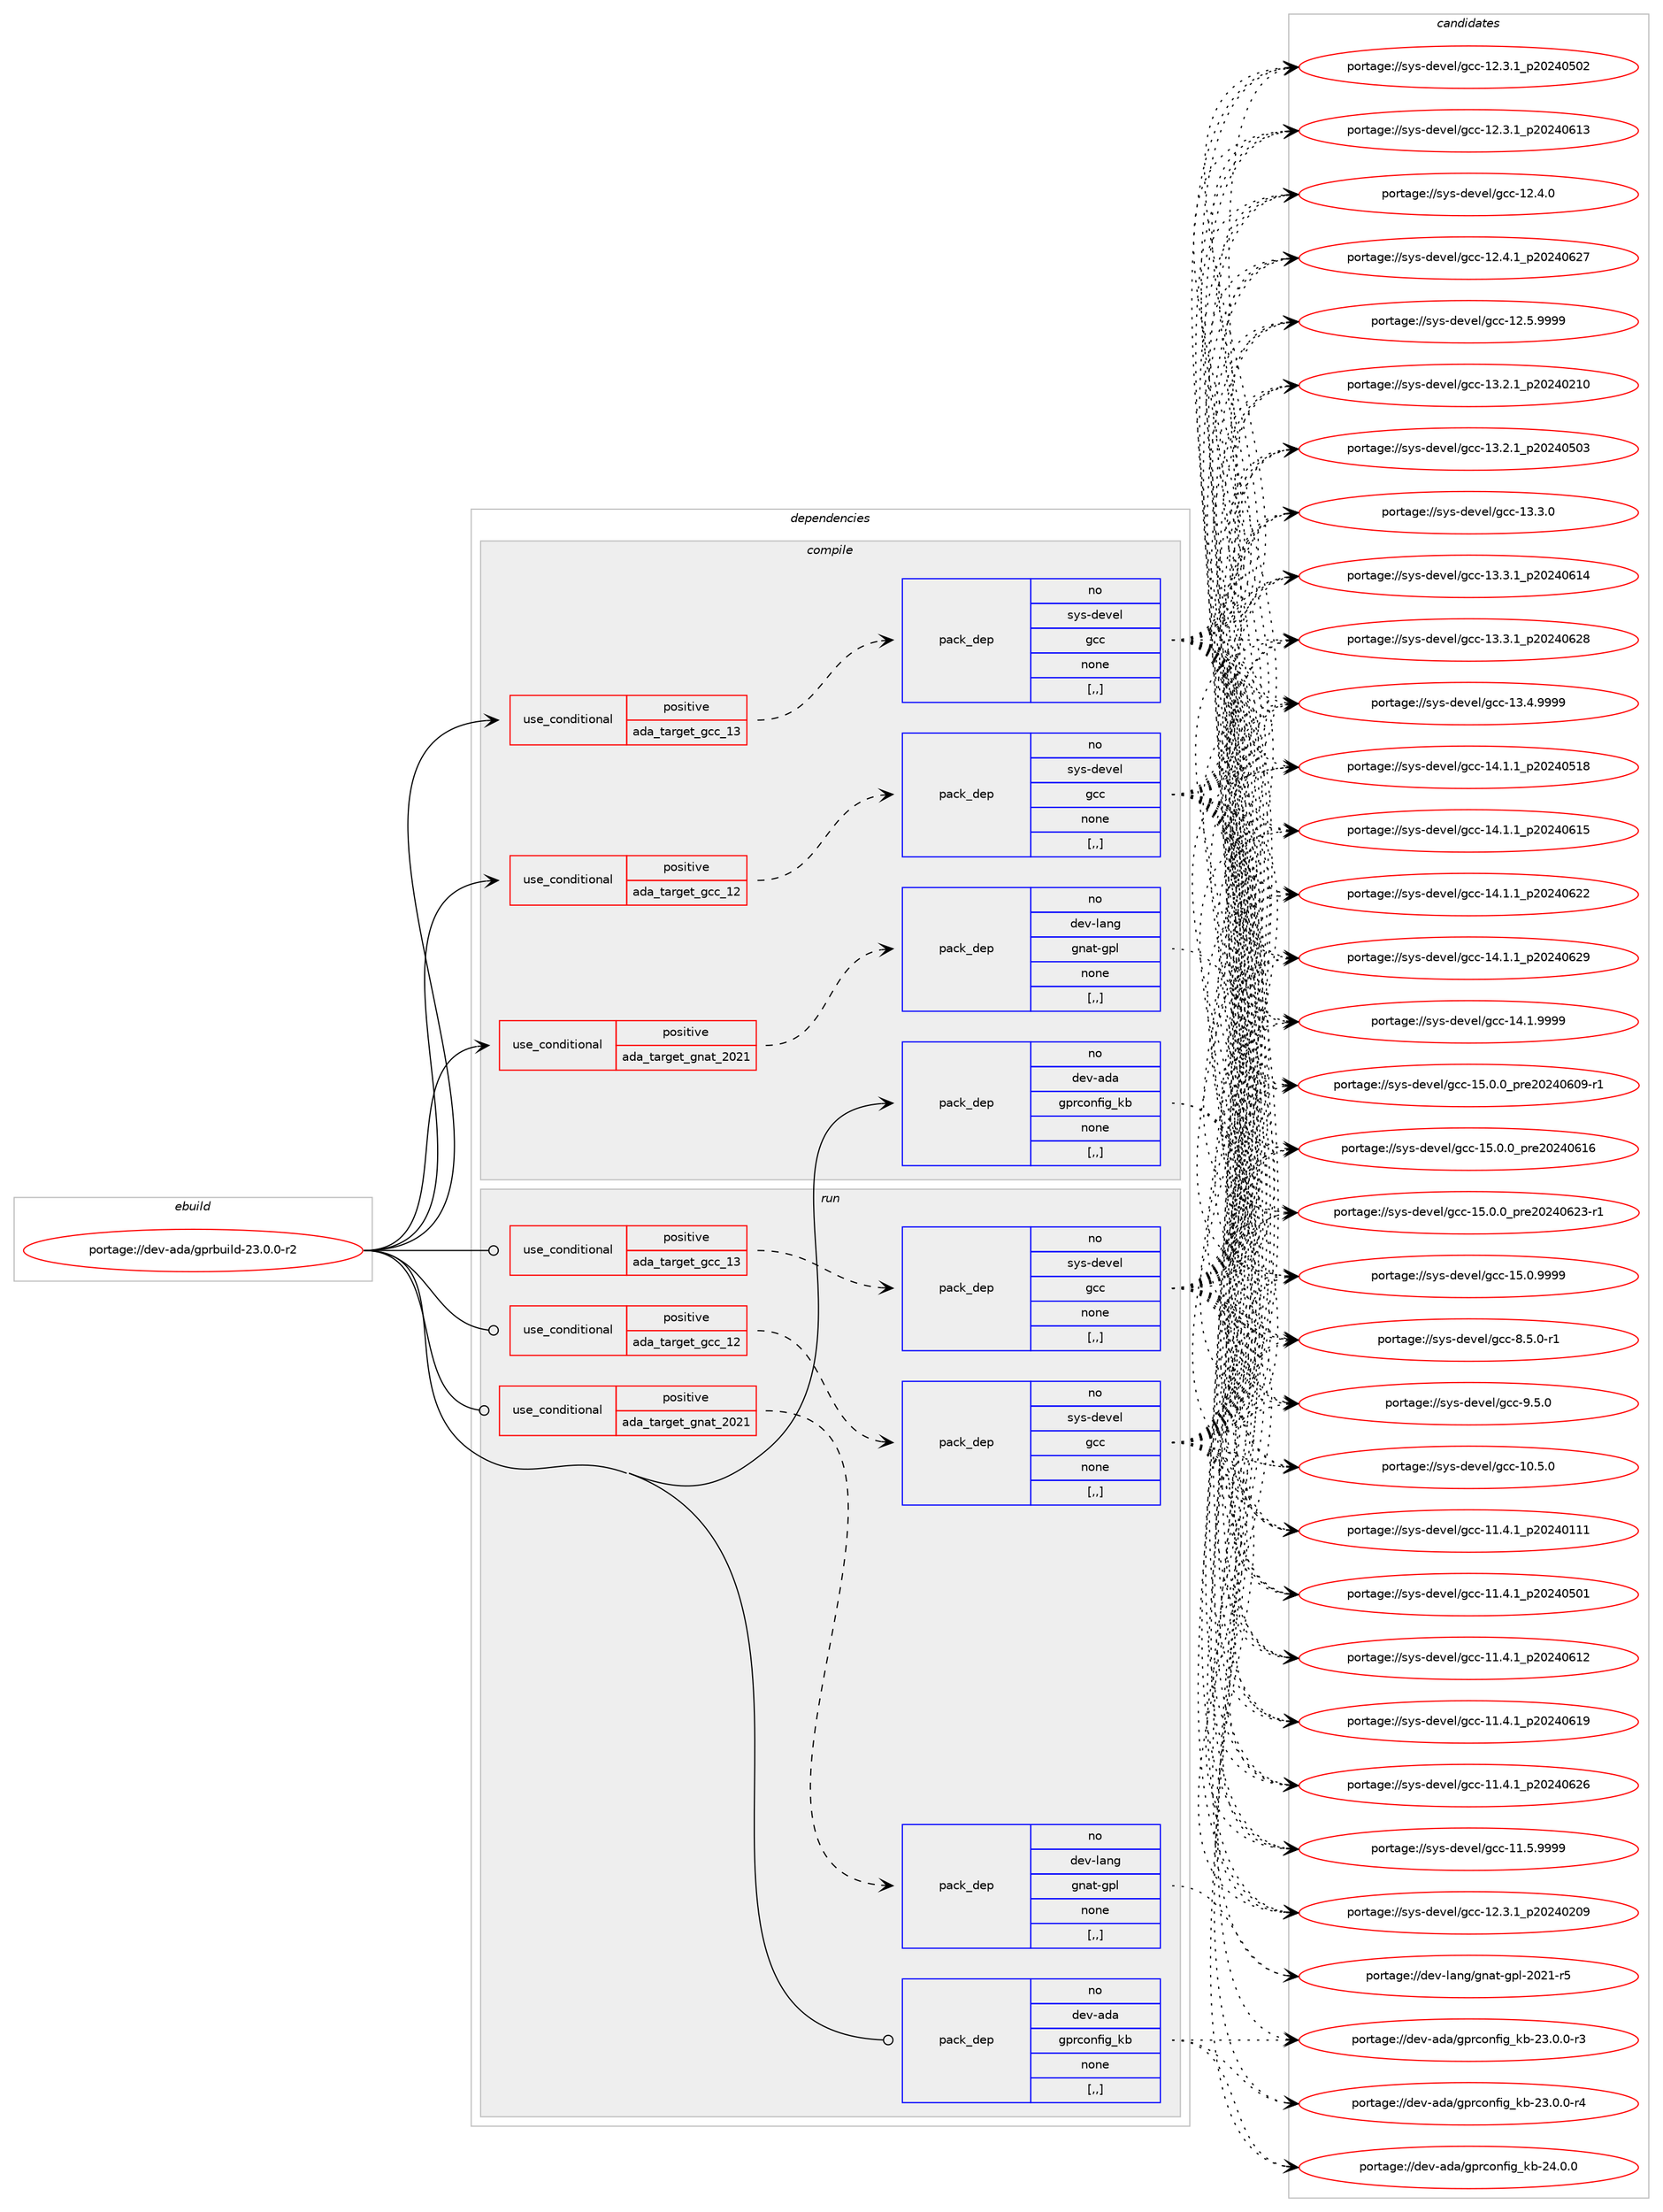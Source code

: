 digraph prolog {

# *************
# Graph options
# *************

newrank=true;
concentrate=true;
compound=true;
graph [rankdir=LR,fontname=Helvetica,fontsize=10,ranksep=1.5];#, ranksep=2.5, nodesep=0.2];
edge  [arrowhead=vee];
node  [fontname=Helvetica,fontsize=10];

# **********
# The ebuild
# **********

subgraph cluster_leftcol {
color=gray;
rank=same;
label=<<i>ebuild</i>>;
id [label="portage://dev-ada/gprbuild-23.0.0-r2", color=red, width=4, href="../dev-ada/gprbuild-23.0.0-r2.svg"];
}

# ****************
# The dependencies
# ****************

subgraph cluster_midcol {
color=gray;
label=<<i>dependencies</i>>;
subgraph cluster_compile {
fillcolor="#eeeeee";
style=filled;
label=<<i>compile</i>>;
subgraph cond16122 {
dependency62455 [label=<<TABLE BORDER="0" CELLBORDER="1" CELLSPACING="0" CELLPADDING="4"><TR><TD ROWSPAN="3" CELLPADDING="10">use_conditional</TD></TR><TR><TD>positive</TD></TR><TR><TD>ada_target_gcc_12</TD></TR></TABLE>>, shape=none, color=red];
subgraph pack45442 {
dependency62456 [label=<<TABLE BORDER="0" CELLBORDER="1" CELLSPACING="0" CELLPADDING="4" WIDTH="220"><TR><TD ROWSPAN="6" CELLPADDING="30">pack_dep</TD></TR><TR><TD WIDTH="110">no</TD></TR><TR><TD>sys-devel</TD></TR><TR><TD>gcc</TD></TR><TR><TD>none</TD></TR><TR><TD>[,,]</TD></TR></TABLE>>, shape=none, color=blue];
}
dependency62455:e -> dependency62456:w [weight=20,style="dashed",arrowhead="vee"];
}
id:e -> dependency62455:w [weight=20,style="solid",arrowhead="vee"];
subgraph cond16123 {
dependency62457 [label=<<TABLE BORDER="0" CELLBORDER="1" CELLSPACING="0" CELLPADDING="4"><TR><TD ROWSPAN="3" CELLPADDING="10">use_conditional</TD></TR><TR><TD>positive</TD></TR><TR><TD>ada_target_gcc_13</TD></TR></TABLE>>, shape=none, color=red];
subgraph pack45443 {
dependency62458 [label=<<TABLE BORDER="0" CELLBORDER="1" CELLSPACING="0" CELLPADDING="4" WIDTH="220"><TR><TD ROWSPAN="6" CELLPADDING="30">pack_dep</TD></TR><TR><TD WIDTH="110">no</TD></TR><TR><TD>sys-devel</TD></TR><TR><TD>gcc</TD></TR><TR><TD>none</TD></TR><TR><TD>[,,]</TD></TR></TABLE>>, shape=none, color=blue];
}
dependency62457:e -> dependency62458:w [weight=20,style="dashed",arrowhead="vee"];
}
id:e -> dependency62457:w [weight=20,style="solid",arrowhead="vee"];
subgraph cond16124 {
dependency62459 [label=<<TABLE BORDER="0" CELLBORDER="1" CELLSPACING="0" CELLPADDING="4"><TR><TD ROWSPAN="3" CELLPADDING="10">use_conditional</TD></TR><TR><TD>positive</TD></TR><TR><TD>ada_target_gnat_2021</TD></TR></TABLE>>, shape=none, color=red];
subgraph pack45444 {
dependency62460 [label=<<TABLE BORDER="0" CELLBORDER="1" CELLSPACING="0" CELLPADDING="4" WIDTH="220"><TR><TD ROWSPAN="6" CELLPADDING="30">pack_dep</TD></TR><TR><TD WIDTH="110">no</TD></TR><TR><TD>dev-lang</TD></TR><TR><TD>gnat-gpl</TD></TR><TR><TD>none</TD></TR><TR><TD>[,,]</TD></TR></TABLE>>, shape=none, color=blue];
}
dependency62459:e -> dependency62460:w [weight=20,style="dashed",arrowhead="vee"];
}
id:e -> dependency62459:w [weight=20,style="solid",arrowhead="vee"];
subgraph pack45445 {
dependency62461 [label=<<TABLE BORDER="0" CELLBORDER="1" CELLSPACING="0" CELLPADDING="4" WIDTH="220"><TR><TD ROWSPAN="6" CELLPADDING="30">pack_dep</TD></TR><TR><TD WIDTH="110">no</TD></TR><TR><TD>dev-ada</TD></TR><TR><TD>gprconfig_kb</TD></TR><TR><TD>none</TD></TR><TR><TD>[,,]</TD></TR></TABLE>>, shape=none, color=blue];
}
id:e -> dependency62461:w [weight=20,style="solid",arrowhead="vee"];
}
subgraph cluster_compileandrun {
fillcolor="#eeeeee";
style=filled;
label=<<i>compile and run</i>>;
}
subgraph cluster_run {
fillcolor="#eeeeee";
style=filled;
label=<<i>run</i>>;
subgraph cond16125 {
dependency62462 [label=<<TABLE BORDER="0" CELLBORDER="1" CELLSPACING="0" CELLPADDING="4"><TR><TD ROWSPAN="3" CELLPADDING="10">use_conditional</TD></TR><TR><TD>positive</TD></TR><TR><TD>ada_target_gcc_12</TD></TR></TABLE>>, shape=none, color=red];
subgraph pack45446 {
dependency62463 [label=<<TABLE BORDER="0" CELLBORDER="1" CELLSPACING="0" CELLPADDING="4" WIDTH="220"><TR><TD ROWSPAN="6" CELLPADDING="30">pack_dep</TD></TR><TR><TD WIDTH="110">no</TD></TR><TR><TD>sys-devel</TD></TR><TR><TD>gcc</TD></TR><TR><TD>none</TD></TR><TR><TD>[,,]</TD></TR></TABLE>>, shape=none, color=blue];
}
dependency62462:e -> dependency62463:w [weight=20,style="dashed",arrowhead="vee"];
}
id:e -> dependency62462:w [weight=20,style="solid",arrowhead="odot"];
subgraph cond16126 {
dependency62464 [label=<<TABLE BORDER="0" CELLBORDER="1" CELLSPACING="0" CELLPADDING="4"><TR><TD ROWSPAN="3" CELLPADDING="10">use_conditional</TD></TR><TR><TD>positive</TD></TR><TR><TD>ada_target_gcc_13</TD></TR></TABLE>>, shape=none, color=red];
subgraph pack45447 {
dependency62465 [label=<<TABLE BORDER="0" CELLBORDER="1" CELLSPACING="0" CELLPADDING="4" WIDTH="220"><TR><TD ROWSPAN="6" CELLPADDING="30">pack_dep</TD></TR><TR><TD WIDTH="110">no</TD></TR><TR><TD>sys-devel</TD></TR><TR><TD>gcc</TD></TR><TR><TD>none</TD></TR><TR><TD>[,,]</TD></TR></TABLE>>, shape=none, color=blue];
}
dependency62464:e -> dependency62465:w [weight=20,style="dashed",arrowhead="vee"];
}
id:e -> dependency62464:w [weight=20,style="solid",arrowhead="odot"];
subgraph cond16127 {
dependency62466 [label=<<TABLE BORDER="0" CELLBORDER="1" CELLSPACING="0" CELLPADDING="4"><TR><TD ROWSPAN="3" CELLPADDING="10">use_conditional</TD></TR><TR><TD>positive</TD></TR><TR><TD>ada_target_gnat_2021</TD></TR></TABLE>>, shape=none, color=red];
subgraph pack45448 {
dependency62467 [label=<<TABLE BORDER="0" CELLBORDER="1" CELLSPACING="0" CELLPADDING="4" WIDTH="220"><TR><TD ROWSPAN="6" CELLPADDING="30">pack_dep</TD></TR><TR><TD WIDTH="110">no</TD></TR><TR><TD>dev-lang</TD></TR><TR><TD>gnat-gpl</TD></TR><TR><TD>none</TD></TR><TR><TD>[,,]</TD></TR></TABLE>>, shape=none, color=blue];
}
dependency62466:e -> dependency62467:w [weight=20,style="dashed",arrowhead="vee"];
}
id:e -> dependency62466:w [weight=20,style="solid",arrowhead="odot"];
subgraph pack45449 {
dependency62468 [label=<<TABLE BORDER="0" CELLBORDER="1" CELLSPACING="0" CELLPADDING="4" WIDTH="220"><TR><TD ROWSPAN="6" CELLPADDING="30">pack_dep</TD></TR><TR><TD WIDTH="110">no</TD></TR><TR><TD>dev-ada</TD></TR><TR><TD>gprconfig_kb</TD></TR><TR><TD>none</TD></TR><TR><TD>[,,]</TD></TR></TABLE>>, shape=none, color=blue];
}
id:e -> dependency62468:w [weight=20,style="solid",arrowhead="odot"];
}
}

# **************
# The candidates
# **************

subgraph cluster_choices {
rank=same;
color=gray;
label=<<i>candidates</i>>;

subgraph choice45442 {
color=black;
nodesep=1;
choice1151211154510010111810110847103999945494846534648 [label="portage://sys-devel/gcc-10.5.0", color=red, width=4,href="../sys-devel/gcc-10.5.0.svg"];
choice1151211154510010111810110847103999945494946524649951125048505248494949 [label="portage://sys-devel/gcc-11.4.1_p20240111", color=red, width=4,href="../sys-devel/gcc-11.4.1_p20240111.svg"];
choice1151211154510010111810110847103999945494946524649951125048505248534849 [label="portage://sys-devel/gcc-11.4.1_p20240501", color=red, width=4,href="../sys-devel/gcc-11.4.1_p20240501.svg"];
choice1151211154510010111810110847103999945494946524649951125048505248544950 [label="portage://sys-devel/gcc-11.4.1_p20240612", color=red, width=4,href="../sys-devel/gcc-11.4.1_p20240612.svg"];
choice1151211154510010111810110847103999945494946524649951125048505248544957 [label="portage://sys-devel/gcc-11.4.1_p20240619", color=red, width=4,href="../sys-devel/gcc-11.4.1_p20240619.svg"];
choice1151211154510010111810110847103999945494946524649951125048505248545054 [label="portage://sys-devel/gcc-11.4.1_p20240626", color=red, width=4,href="../sys-devel/gcc-11.4.1_p20240626.svg"];
choice1151211154510010111810110847103999945494946534657575757 [label="portage://sys-devel/gcc-11.5.9999", color=red, width=4,href="../sys-devel/gcc-11.5.9999.svg"];
choice1151211154510010111810110847103999945495046514649951125048505248504857 [label="portage://sys-devel/gcc-12.3.1_p20240209", color=red, width=4,href="../sys-devel/gcc-12.3.1_p20240209.svg"];
choice1151211154510010111810110847103999945495046514649951125048505248534850 [label="portage://sys-devel/gcc-12.3.1_p20240502", color=red, width=4,href="../sys-devel/gcc-12.3.1_p20240502.svg"];
choice1151211154510010111810110847103999945495046514649951125048505248544951 [label="portage://sys-devel/gcc-12.3.1_p20240613", color=red, width=4,href="../sys-devel/gcc-12.3.1_p20240613.svg"];
choice1151211154510010111810110847103999945495046524648 [label="portage://sys-devel/gcc-12.4.0", color=red, width=4,href="../sys-devel/gcc-12.4.0.svg"];
choice1151211154510010111810110847103999945495046524649951125048505248545055 [label="portage://sys-devel/gcc-12.4.1_p20240627", color=red, width=4,href="../sys-devel/gcc-12.4.1_p20240627.svg"];
choice1151211154510010111810110847103999945495046534657575757 [label="portage://sys-devel/gcc-12.5.9999", color=red, width=4,href="../sys-devel/gcc-12.5.9999.svg"];
choice1151211154510010111810110847103999945495146504649951125048505248504948 [label="portage://sys-devel/gcc-13.2.1_p20240210", color=red, width=4,href="../sys-devel/gcc-13.2.1_p20240210.svg"];
choice1151211154510010111810110847103999945495146504649951125048505248534851 [label="portage://sys-devel/gcc-13.2.1_p20240503", color=red, width=4,href="../sys-devel/gcc-13.2.1_p20240503.svg"];
choice1151211154510010111810110847103999945495146514648 [label="portage://sys-devel/gcc-13.3.0", color=red, width=4,href="../sys-devel/gcc-13.3.0.svg"];
choice1151211154510010111810110847103999945495146514649951125048505248544952 [label="portage://sys-devel/gcc-13.3.1_p20240614", color=red, width=4,href="../sys-devel/gcc-13.3.1_p20240614.svg"];
choice1151211154510010111810110847103999945495146514649951125048505248545056 [label="portage://sys-devel/gcc-13.3.1_p20240628", color=red, width=4,href="../sys-devel/gcc-13.3.1_p20240628.svg"];
choice1151211154510010111810110847103999945495146524657575757 [label="portage://sys-devel/gcc-13.4.9999", color=red, width=4,href="../sys-devel/gcc-13.4.9999.svg"];
choice1151211154510010111810110847103999945495246494649951125048505248534956 [label="portage://sys-devel/gcc-14.1.1_p20240518", color=red, width=4,href="../sys-devel/gcc-14.1.1_p20240518.svg"];
choice1151211154510010111810110847103999945495246494649951125048505248544953 [label="portage://sys-devel/gcc-14.1.1_p20240615", color=red, width=4,href="../sys-devel/gcc-14.1.1_p20240615.svg"];
choice1151211154510010111810110847103999945495246494649951125048505248545050 [label="portage://sys-devel/gcc-14.1.1_p20240622", color=red, width=4,href="../sys-devel/gcc-14.1.1_p20240622.svg"];
choice1151211154510010111810110847103999945495246494649951125048505248545057 [label="portage://sys-devel/gcc-14.1.1_p20240629", color=red, width=4,href="../sys-devel/gcc-14.1.1_p20240629.svg"];
choice1151211154510010111810110847103999945495246494657575757 [label="portage://sys-devel/gcc-14.1.9999", color=red, width=4,href="../sys-devel/gcc-14.1.9999.svg"];
choice11512111545100101118101108471039999454953464846489511211410150485052485448574511449 [label="portage://sys-devel/gcc-15.0.0_pre20240609-r1", color=red, width=4,href="../sys-devel/gcc-15.0.0_pre20240609-r1.svg"];
choice1151211154510010111810110847103999945495346484648951121141015048505248544954 [label="portage://sys-devel/gcc-15.0.0_pre20240616", color=red, width=4,href="../sys-devel/gcc-15.0.0_pre20240616.svg"];
choice11512111545100101118101108471039999454953464846489511211410150485052485450514511449 [label="portage://sys-devel/gcc-15.0.0_pre20240623-r1", color=red, width=4,href="../sys-devel/gcc-15.0.0_pre20240623-r1.svg"];
choice1151211154510010111810110847103999945495346484657575757 [label="portage://sys-devel/gcc-15.0.9999", color=red, width=4,href="../sys-devel/gcc-15.0.9999.svg"];
choice115121115451001011181011084710399994556465346484511449 [label="portage://sys-devel/gcc-8.5.0-r1", color=red, width=4,href="../sys-devel/gcc-8.5.0-r1.svg"];
choice11512111545100101118101108471039999455746534648 [label="portage://sys-devel/gcc-9.5.0", color=red, width=4,href="../sys-devel/gcc-9.5.0.svg"];
dependency62456:e -> choice1151211154510010111810110847103999945494846534648:w [style=dotted,weight="100"];
dependency62456:e -> choice1151211154510010111810110847103999945494946524649951125048505248494949:w [style=dotted,weight="100"];
dependency62456:e -> choice1151211154510010111810110847103999945494946524649951125048505248534849:w [style=dotted,weight="100"];
dependency62456:e -> choice1151211154510010111810110847103999945494946524649951125048505248544950:w [style=dotted,weight="100"];
dependency62456:e -> choice1151211154510010111810110847103999945494946524649951125048505248544957:w [style=dotted,weight="100"];
dependency62456:e -> choice1151211154510010111810110847103999945494946524649951125048505248545054:w [style=dotted,weight="100"];
dependency62456:e -> choice1151211154510010111810110847103999945494946534657575757:w [style=dotted,weight="100"];
dependency62456:e -> choice1151211154510010111810110847103999945495046514649951125048505248504857:w [style=dotted,weight="100"];
dependency62456:e -> choice1151211154510010111810110847103999945495046514649951125048505248534850:w [style=dotted,weight="100"];
dependency62456:e -> choice1151211154510010111810110847103999945495046514649951125048505248544951:w [style=dotted,weight="100"];
dependency62456:e -> choice1151211154510010111810110847103999945495046524648:w [style=dotted,weight="100"];
dependency62456:e -> choice1151211154510010111810110847103999945495046524649951125048505248545055:w [style=dotted,weight="100"];
dependency62456:e -> choice1151211154510010111810110847103999945495046534657575757:w [style=dotted,weight="100"];
dependency62456:e -> choice1151211154510010111810110847103999945495146504649951125048505248504948:w [style=dotted,weight="100"];
dependency62456:e -> choice1151211154510010111810110847103999945495146504649951125048505248534851:w [style=dotted,weight="100"];
dependency62456:e -> choice1151211154510010111810110847103999945495146514648:w [style=dotted,weight="100"];
dependency62456:e -> choice1151211154510010111810110847103999945495146514649951125048505248544952:w [style=dotted,weight="100"];
dependency62456:e -> choice1151211154510010111810110847103999945495146514649951125048505248545056:w [style=dotted,weight="100"];
dependency62456:e -> choice1151211154510010111810110847103999945495146524657575757:w [style=dotted,weight="100"];
dependency62456:e -> choice1151211154510010111810110847103999945495246494649951125048505248534956:w [style=dotted,weight="100"];
dependency62456:e -> choice1151211154510010111810110847103999945495246494649951125048505248544953:w [style=dotted,weight="100"];
dependency62456:e -> choice1151211154510010111810110847103999945495246494649951125048505248545050:w [style=dotted,weight="100"];
dependency62456:e -> choice1151211154510010111810110847103999945495246494649951125048505248545057:w [style=dotted,weight="100"];
dependency62456:e -> choice1151211154510010111810110847103999945495246494657575757:w [style=dotted,weight="100"];
dependency62456:e -> choice11512111545100101118101108471039999454953464846489511211410150485052485448574511449:w [style=dotted,weight="100"];
dependency62456:e -> choice1151211154510010111810110847103999945495346484648951121141015048505248544954:w [style=dotted,weight="100"];
dependency62456:e -> choice11512111545100101118101108471039999454953464846489511211410150485052485450514511449:w [style=dotted,weight="100"];
dependency62456:e -> choice1151211154510010111810110847103999945495346484657575757:w [style=dotted,weight="100"];
dependency62456:e -> choice115121115451001011181011084710399994556465346484511449:w [style=dotted,weight="100"];
dependency62456:e -> choice11512111545100101118101108471039999455746534648:w [style=dotted,weight="100"];
}
subgraph choice45443 {
color=black;
nodesep=1;
choice1151211154510010111810110847103999945494846534648 [label="portage://sys-devel/gcc-10.5.0", color=red, width=4,href="../sys-devel/gcc-10.5.0.svg"];
choice1151211154510010111810110847103999945494946524649951125048505248494949 [label="portage://sys-devel/gcc-11.4.1_p20240111", color=red, width=4,href="../sys-devel/gcc-11.4.1_p20240111.svg"];
choice1151211154510010111810110847103999945494946524649951125048505248534849 [label="portage://sys-devel/gcc-11.4.1_p20240501", color=red, width=4,href="../sys-devel/gcc-11.4.1_p20240501.svg"];
choice1151211154510010111810110847103999945494946524649951125048505248544950 [label="portage://sys-devel/gcc-11.4.1_p20240612", color=red, width=4,href="../sys-devel/gcc-11.4.1_p20240612.svg"];
choice1151211154510010111810110847103999945494946524649951125048505248544957 [label="portage://sys-devel/gcc-11.4.1_p20240619", color=red, width=4,href="../sys-devel/gcc-11.4.1_p20240619.svg"];
choice1151211154510010111810110847103999945494946524649951125048505248545054 [label="portage://sys-devel/gcc-11.4.1_p20240626", color=red, width=4,href="../sys-devel/gcc-11.4.1_p20240626.svg"];
choice1151211154510010111810110847103999945494946534657575757 [label="portage://sys-devel/gcc-11.5.9999", color=red, width=4,href="../sys-devel/gcc-11.5.9999.svg"];
choice1151211154510010111810110847103999945495046514649951125048505248504857 [label="portage://sys-devel/gcc-12.3.1_p20240209", color=red, width=4,href="../sys-devel/gcc-12.3.1_p20240209.svg"];
choice1151211154510010111810110847103999945495046514649951125048505248534850 [label="portage://sys-devel/gcc-12.3.1_p20240502", color=red, width=4,href="../sys-devel/gcc-12.3.1_p20240502.svg"];
choice1151211154510010111810110847103999945495046514649951125048505248544951 [label="portage://sys-devel/gcc-12.3.1_p20240613", color=red, width=4,href="../sys-devel/gcc-12.3.1_p20240613.svg"];
choice1151211154510010111810110847103999945495046524648 [label="portage://sys-devel/gcc-12.4.0", color=red, width=4,href="../sys-devel/gcc-12.4.0.svg"];
choice1151211154510010111810110847103999945495046524649951125048505248545055 [label="portage://sys-devel/gcc-12.4.1_p20240627", color=red, width=4,href="../sys-devel/gcc-12.4.1_p20240627.svg"];
choice1151211154510010111810110847103999945495046534657575757 [label="portage://sys-devel/gcc-12.5.9999", color=red, width=4,href="../sys-devel/gcc-12.5.9999.svg"];
choice1151211154510010111810110847103999945495146504649951125048505248504948 [label="portage://sys-devel/gcc-13.2.1_p20240210", color=red, width=4,href="../sys-devel/gcc-13.2.1_p20240210.svg"];
choice1151211154510010111810110847103999945495146504649951125048505248534851 [label="portage://sys-devel/gcc-13.2.1_p20240503", color=red, width=4,href="../sys-devel/gcc-13.2.1_p20240503.svg"];
choice1151211154510010111810110847103999945495146514648 [label="portage://sys-devel/gcc-13.3.0", color=red, width=4,href="../sys-devel/gcc-13.3.0.svg"];
choice1151211154510010111810110847103999945495146514649951125048505248544952 [label="portage://sys-devel/gcc-13.3.1_p20240614", color=red, width=4,href="../sys-devel/gcc-13.3.1_p20240614.svg"];
choice1151211154510010111810110847103999945495146514649951125048505248545056 [label="portage://sys-devel/gcc-13.3.1_p20240628", color=red, width=4,href="../sys-devel/gcc-13.3.1_p20240628.svg"];
choice1151211154510010111810110847103999945495146524657575757 [label="portage://sys-devel/gcc-13.4.9999", color=red, width=4,href="../sys-devel/gcc-13.4.9999.svg"];
choice1151211154510010111810110847103999945495246494649951125048505248534956 [label="portage://sys-devel/gcc-14.1.1_p20240518", color=red, width=4,href="../sys-devel/gcc-14.1.1_p20240518.svg"];
choice1151211154510010111810110847103999945495246494649951125048505248544953 [label="portage://sys-devel/gcc-14.1.1_p20240615", color=red, width=4,href="../sys-devel/gcc-14.1.1_p20240615.svg"];
choice1151211154510010111810110847103999945495246494649951125048505248545050 [label="portage://sys-devel/gcc-14.1.1_p20240622", color=red, width=4,href="../sys-devel/gcc-14.1.1_p20240622.svg"];
choice1151211154510010111810110847103999945495246494649951125048505248545057 [label="portage://sys-devel/gcc-14.1.1_p20240629", color=red, width=4,href="../sys-devel/gcc-14.1.1_p20240629.svg"];
choice1151211154510010111810110847103999945495246494657575757 [label="portage://sys-devel/gcc-14.1.9999", color=red, width=4,href="../sys-devel/gcc-14.1.9999.svg"];
choice11512111545100101118101108471039999454953464846489511211410150485052485448574511449 [label="portage://sys-devel/gcc-15.0.0_pre20240609-r1", color=red, width=4,href="../sys-devel/gcc-15.0.0_pre20240609-r1.svg"];
choice1151211154510010111810110847103999945495346484648951121141015048505248544954 [label="portage://sys-devel/gcc-15.0.0_pre20240616", color=red, width=4,href="../sys-devel/gcc-15.0.0_pre20240616.svg"];
choice11512111545100101118101108471039999454953464846489511211410150485052485450514511449 [label="portage://sys-devel/gcc-15.0.0_pre20240623-r1", color=red, width=4,href="../sys-devel/gcc-15.0.0_pre20240623-r1.svg"];
choice1151211154510010111810110847103999945495346484657575757 [label="portage://sys-devel/gcc-15.0.9999", color=red, width=4,href="../sys-devel/gcc-15.0.9999.svg"];
choice115121115451001011181011084710399994556465346484511449 [label="portage://sys-devel/gcc-8.5.0-r1", color=red, width=4,href="../sys-devel/gcc-8.5.0-r1.svg"];
choice11512111545100101118101108471039999455746534648 [label="portage://sys-devel/gcc-9.5.0", color=red, width=4,href="../sys-devel/gcc-9.5.0.svg"];
dependency62458:e -> choice1151211154510010111810110847103999945494846534648:w [style=dotted,weight="100"];
dependency62458:e -> choice1151211154510010111810110847103999945494946524649951125048505248494949:w [style=dotted,weight="100"];
dependency62458:e -> choice1151211154510010111810110847103999945494946524649951125048505248534849:w [style=dotted,weight="100"];
dependency62458:e -> choice1151211154510010111810110847103999945494946524649951125048505248544950:w [style=dotted,weight="100"];
dependency62458:e -> choice1151211154510010111810110847103999945494946524649951125048505248544957:w [style=dotted,weight="100"];
dependency62458:e -> choice1151211154510010111810110847103999945494946524649951125048505248545054:w [style=dotted,weight="100"];
dependency62458:e -> choice1151211154510010111810110847103999945494946534657575757:w [style=dotted,weight="100"];
dependency62458:e -> choice1151211154510010111810110847103999945495046514649951125048505248504857:w [style=dotted,weight="100"];
dependency62458:e -> choice1151211154510010111810110847103999945495046514649951125048505248534850:w [style=dotted,weight="100"];
dependency62458:e -> choice1151211154510010111810110847103999945495046514649951125048505248544951:w [style=dotted,weight="100"];
dependency62458:e -> choice1151211154510010111810110847103999945495046524648:w [style=dotted,weight="100"];
dependency62458:e -> choice1151211154510010111810110847103999945495046524649951125048505248545055:w [style=dotted,weight="100"];
dependency62458:e -> choice1151211154510010111810110847103999945495046534657575757:w [style=dotted,weight="100"];
dependency62458:e -> choice1151211154510010111810110847103999945495146504649951125048505248504948:w [style=dotted,weight="100"];
dependency62458:e -> choice1151211154510010111810110847103999945495146504649951125048505248534851:w [style=dotted,weight="100"];
dependency62458:e -> choice1151211154510010111810110847103999945495146514648:w [style=dotted,weight="100"];
dependency62458:e -> choice1151211154510010111810110847103999945495146514649951125048505248544952:w [style=dotted,weight="100"];
dependency62458:e -> choice1151211154510010111810110847103999945495146514649951125048505248545056:w [style=dotted,weight="100"];
dependency62458:e -> choice1151211154510010111810110847103999945495146524657575757:w [style=dotted,weight="100"];
dependency62458:e -> choice1151211154510010111810110847103999945495246494649951125048505248534956:w [style=dotted,weight="100"];
dependency62458:e -> choice1151211154510010111810110847103999945495246494649951125048505248544953:w [style=dotted,weight="100"];
dependency62458:e -> choice1151211154510010111810110847103999945495246494649951125048505248545050:w [style=dotted,weight="100"];
dependency62458:e -> choice1151211154510010111810110847103999945495246494649951125048505248545057:w [style=dotted,weight="100"];
dependency62458:e -> choice1151211154510010111810110847103999945495246494657575757:w [style=dotted,weight="100"];
dependency62458:e -> choice11512111545100101118101108471039999454953464846489511211410150485052485448574511449:w [style=dotted,weight="100"];
dependency62458:e -> choice1151211154510010111810110847103999945495346484648951121141015048505248544954:w [style=dotted,weight="100"];
dependency62458:e -> choice11512111545100101118101108471039999454953464846489511211410150485052485450514511449:w [style=dotted,weight="100"];
dependency62458:e -> choice1151211154510010111810110847103999945495346484657575757:w [style=dotted,weight="100"];
dependency62458:e -> choice115121115451001011181011084710399994556465346484511449:w [style=dotted,weight="100"];
dependency62458:e -> choice11512111545100101118101108471039999455746534648:w [style=dotted,weight="100"];
}
subgraph choice45444 {
color=black;
nodesep=1;
choice100101118451089711010347103110971164510311210845504850494511453 [label="portage://dev-lang/gnat-gpl-2021-r5", color=red, width=4,href="../dev-lang/gnat-gpl-2021-r5.svg"];
dependency62460:e -> choice100101118451089711010347103110971164510311210845504850494511453:w [style=dotted,weight="100"];
}
subgraph choice45445 {
color=black;
nodesep=1;
choice10010111845971009747103112114991111101021051039510798455051464846484511451 [label="portage://dev-ada/gprconfig_kb-23.0.0-r3", color=red, width=4,href="../dev-ada/gprconfig_kb-23.0.0-r3.svg"];
choice10010111845971009747103112114991111101021051039510798455051464846484511452 [label="portage://dev-ada/gprconfig_kb-23.0.0-r4", color=red, width=4,href="../dev-ada/gprconfig_kb-23.0.0-r4.svg"];
choice1001011184597100974710311211499111110102105103951079845505246484648 [label="portage://dev-ada/gprconfig_kb-24.0.0", color=red, width=4,href="../dev-ada/gprconfig_kb-24.0.0.svg"];
dependency62461:e -> choice10010111845971009747103112114991111101021051039510798455051464846484511451:w [style=dotted,weight="100"];
dependency62461:e -> choice10010111845971009747103112114991111101021051039510798455051464846484511452:w [style=dotted,weight="100"];
dependency62461:e -> choice1001011184597100974710311211499111110102105103951079845505246484648:w [style=dotted,weight="100"];
}
subgraph choice45446 {
color=black;
nodesep=1;
choice1151211154510010111810110847103999945494846534648 [label="portage://sys-devel/gcc-10.5.0", color=red, width=4,href="../sys-devel/gcc-10.5.0.svg"];
choice1151211154510010111810110847103999945494946524649951125048505248494949 [label="portage://sys-devel/gcc-11.4.1_p20240111", color=red, width=4,href="../sys-devel/gcc-11.4.1_p20240111.svg"];
choice1151211154510010111810110847103999945494946524649951125048505248534849 [label="portage://sys-devel/gcc-11.4.1_p20240501", color=red, width=4,href="../sys-devel/gcc-11.4.1_p20240501.svg"];
choice1151211154510010111810110847103999945494946524649951125048505248544950 [label="portage://sys-devel/gcc-11.4.1_p20240612", color=red, width=4,href="../sys-devel/gcc-11.4.1_p20240612.svg"];
choice1151211154510010111810110847103999945494946524649951125048505248544957 [label="portage://sys-devel/gcc-11.4.1_p20240619", color=red, width=4,href="../sys-devel/gcc-11.4.1_p20240619.svg"];
choice1151211154510010111810110847103999945494946524649951125048505248545054 [label="portage://sys-devel/gcc-11.4.1_p20240626", color=red, width=4,href="../sys-devel/gcc-11.4.1_p20240626.svg"];
choice1151211154510010111810110847103999945494946534657575757 [label="portage://sys-devel/gcc-11.5.9999", color=red, width=4,href="../sys-devel/gcc-11.5.9999.svg"];
choice1151211154510010111810110847103999945495046514649951125048505248504857 [label="portage://sys-devel/gcc-12.3.1_p20240209", color=red, width=4,href="../sys-devel/gcc-12.3.1_p20240209.svg"];
choice1151211154510010111810110847103999945495046514649951125048505248534850 [label="portage://sys-devel/gcc-12.3.1_p20240502", color=red, width=4,href="../sys-devel/gcc-12.3.1_p20240502.svg"];
choice1151211154510010111810110847103999945495046514649951125048505248544951 [label="portage://sys-devel/gcc-12.3.1_p20240613", color=red, width=4,href="../sys-devel/gcc-12.3.1_p20240613.svg"];
choice1151211154510010111810110847103999945495046524648 [label="portage://sys-devel/gcc-12.4.0", color=red, width=4,href="../sys-devel/gcc-12.4.0.svg"];
choice1151211154510010111810110847103999945495046524649951125048505248545055 [label="portage://sys-devel/gcc-12.4.1_p20240627", color=red, width=4,href="../sys-devel/gcc-12.4.1_p20240627.svg"];
choice1151211154510010111810110847103999945495046534657575757 [label="portage://sys-devel/gcc-12.5.9999", color=red, width=4,href="../sys-devel/gcc-12.5.9999.svg"];
choice1151211154510010111810110847103999945495146504649951125048505248504948 [label="portage://sys-devel/gcc-13.2.1_p20240210", color=red, width=4,href="../sys-devel/gcc-13.2.1_p20240210.svg"];
choice1151211154510010111810110847103999945495146504649951125048505248534851 [label="portage://sys-devel/gcc-13.2.1_p20240503", color=red, width=4,href="../sys-devel/gcc-13.2.1_p20240503.svg"];
choice1151211154510010111810110847103999945495146514648 [label="portage://sys-devel/gcc-13.3.0", color=red, width=4,href="../sys-devel/gcc-13.3.0.svg"];
choice1151211154510010111810110847103999945495146514649951125048505248544952 [label="portage://sys-devel/gcc-13.3.1_p20240614", color=red, width=4,href="../sys-devel/gcc-13.3.1_p20240614.svg"];
choice1151211154510010111810110847103999945495146514649951125048505248545056 [label="portage://sys-devel/gcc-13.3.1_p20240628", color=red, width=4,href="../sys-devel/gcc-13.3.1_p20240628.svg"];
choice1151211154510010111810110847103999945495146524657575757 [label="portage://sys-devel/gcc-13.4.9999", color=red, width=4,href="../sys-devel/gcc-13.4.9999.svg"];
choice1151211154510010111810110847103999945495246494649951125048505248534956 [label="portage://sys-devel/gcc-14.1.1_p20240518", color=red, width=4,href="../sys-devel/gcc-14.1.1_p20240518.svg"];
choice1151211154510010111810110847103999945495246494649951125048505248544953 [label="portage://sys-devel/gcc-14.1.1_p20240615", color=red, width=4,href="../sys-devel/gcc-14.1.1_p20240615.svg"];
choice1151211154510010111810110847103999945495246494649951125048505248545050 [label="portage://sys-devel/gcc-14.1.1_p20240622", color=red, width=4,href="../sys-devel/gcc-14.1.1_p20240622.svg"];
choice1151211154510010111810110847103999945495246494649951125048505248545057 [label="portage://sys-devel/gcc-14.1.1_p20240629", color=red, width=4,href="../sys-devel/gcc-14.1.1_p20240629.svg"];
choice1151211154510010111810110847103999945495246494657575757 [label="portage://sys-devel/gcc-14.1.9999", color=red, width=4,href="../sys-devel/gcc-14.1.9999.svg"];
choice11512111545100101118101108471039999454953464846489511211410150485052485448574511449 [label="portage://sys-devel/gcc-15.0.0_pre20240609-r1", color=red, width=4,href="../sys-devel/gcc-15.0.0_pre20240609-r1.svg"];
choice1151211154510010111810110847103999945495346484648951121141015048505248544954 [label="portage://sys-devel/gcc-15.0.0_pre20240616", color=red, width=4,href="../sys-devel/gcc-15.0.0_pre20240616.svg"];
choice11512111545100101118101108471039999454953464846489511211410150485052485450514511449 [label="portage://sys-devel/gcc-15.0.0_pre20240623-r1", color=red, width=4,href="../sys-devel/gcc-15.0.0_pre20240623-r1.svg"];
choice1151211154510010111810110847103999945495346484657575757 [label="portage://sys-devel/gcc-15.0.9999", color=red, width=4,href="../sys-devel/gcc-15.0.9999.svg"];
choice115121115451001011181011084710399994556465346484511449 [label="portage://sys-devel/gcc-8.5.0-r1", color=red, width=4,href="../sys-devel/gcc-8.5.0-r1.svg"];
choice11512111545100101118101108471039999455746534648 [label="portage://sys-devel/gcc-9.5.0", color=red, width=4,href="../sys-devel/gcc-9.5.0.svg"];
dependency62463:e -> choice1151211154510010111810110847103999945494846534648:w [style=dotted,weight="100"];
dependency62463:e -> choice1151211154510010111810110847103999945494946524649951125048505248494949:w [style=dotted,weight="100"];
dependency62463:e -> choice1151211154510010111810110847103999945494946524649951125048505248534849:w [style=dotted,weight="100"];
dependency62463:e -> choice1151211154510010111810110847103999945494946524649951125048505248544950:w [style=dotted,weight="100"];
dependency62463:e -> choice1151211154510010111810110847103999945494946524649951125048505248544957:w [style=dotted,weight="100"];
dependency62463:e -> choice1151211154510010111810110847103999945494946524649951125048505248545054:w [style=dotted,weight="100"];
dependency62463:e -> choice1151211154510010111810110847103999945494946534657575757:w [style=dotted,weight="100"];
dependency62463:e -> choice1151211154510010111810110847103999945495046514649951125048505248504857:w [style=dotted,weight="100"];
dependency62463:e -> choice1151211154510010111810110847103999945495046514649951125048505248534850:w [style=dotted,weight="100"];
dependency62463:e -> choice1151211154510010111810110847103999945495046514649951125048505248544951:w [style=dotted,weight="100"];
dependency62463:e -> choice1151211154510010111810110847103999945495046524648:w [style=dotted,weight="100"];
dependency62463:e -> choice1151211154510010111810110847103999945495046524649951125048505248545055:w [style=dotted,weight="100"];
dependency62463:e -> choice1151211154510010111810110847103999945495046534657575757:w [style=dotted,weight="100"];
dependency62463:e -> choice1151211154510010111810110847103999945495146504649951125048505248504948:w [style=dotted,weight="100"];
dependency62463:e -> choice1151211154510010111810110847103999945495146504649951125048505248534851:w [style=dotted,weight="100"];
dependency62463:e -> choice1151211154510010111810110847103999945495146514648:w [style=dotted,weight="100"];
dependency62463:e -> choice1151211154510010111810110847103999945495146514649951125048505248544952:w [style=dotted,weight="100"];
dependency62463:e -> choice1151211154510010111810110847103999945495146514649951125048505248545056:w [style=dotted,weight="100"];
dependency62463:e -> choice1151211154510010111810110847103999945495146524657575757:w [style=dotted,weight="100"];
dependency62463:e -> choice1151211154510010111810110847103999945495246494649951125048505248534956:w [style=dotted,weight="100"];
dependency62463:e -> choice1151211154510010111810110847103999945495246494649951125048505248544953:w [style=dotted,weight="100"];
dependency62463:e -> choice1151211154510010111810110847103999945495246494649951125048505248545050:w [style=dotted,weight="100"];
dependency62463:e -> choice1151211154510010111810110847103999945495246494649951125048505248545057:w [style=dotted,weight="100"];
dependency62463:e -> choice1151211154510010111810110847103999945495246494657575757:w [style=dotted,weight="100"];
dependency62463:e -> choice11512111545100101118101108471039999454953464846489511211410150485052485448574511449:w [style=dotted,weight="100"];
dependency62463:e -> choice1151211154510010111810110847103999945495346484648951121141015048505248544954:w [style=dotted,weight="100"];
dependency62463:e -> choice11512111545100101118101108471039999454953464846489511211410150485052485450514511449:w [style=dotted,weight="100"];
dependency62463:e -> choice1151211154510010111810110847103999945495346484657575757:w [style=dotted,weight="100"];
dependency62463:e -> choice115121115451001011181011084710399994556465346484511449:w [style=dotted,weight="100"];
dependency62463:e -> choice11512111545100101118101108471039999455746534648:w [style=dotted,weight="100"];
}
subgraph choice45447 {
color=black;
nodesep=1;
choice1151211154510010111810110847103999945494846534648 [label="portage://sys-devel/gcc-10.5.0", color=red, width=4,href="../sys-devel/gcc-10.5.0.svg"];
choice1151211154510010111810110847103999945494946524649951125048505248494949 [label="portage://sys-devel/gcc-11.4.1_p20240111", color=red, width=4,href="../sys-devel/gcc-11.4.1_p20240111.svg"];
choice1151211154510010111810110847103999945494946524649951125048505248534849 [label="portage://sys-devel/gcc-11.4.1_p20240501", color=red, width=4,href="../sys-devel/gcc-11.4.1_p20240501.svg"];
choice1151211154510010111810110847103999945494946524649951125048505248544950 [label="portage://sys-devel/gcc-11.4.1_p20240612", color=red, width=4,href="../sys-devel/gcc-11.4.1_p20240612.svg"];
choice1151211154510010111810110847103999945494946524649951125048505248544957 [label="portage://sys-devel/gcc-11.4.1_p20240619", color=red, width=4,href="../sys-devel/gcc-11.4.1_p20240619.svg"];
choice1151211154510010111810110847103999945494946524649951125048505248545054 [label="portage://sys-devel/gcc-11.4.1_p20240626", color=red, width=4,href="../sys-devel/gcc-11.4.1_p20240626.svg"];
choice1151211154510010111810110847103999945494946534657575757 [label="portage://sys-devel/gcc-11.5.9999", color=red, width=4,href="../sys-devel/gcc-11.5.9999.svg"];
choice1151211154510010111810110847103999945495046514649951125048505248504857 [label="portage://sys-devel/gcc-12.3.1_p20240209", color=red, width=4,href="../sys-devel/gcc-12.3.1_p20240209.svg"];
choice1151211154510010111810110847103999945495046514649951125048505248534850 [label="portage://sys-devel/gcc-12.3.1_p20240502", color=red, width=4,href="../sys-devel/gcc-12.3.1_p20240502.svg"];
choice1151211154510010111810110847103999945495046514649951125048505248544951 [label="portage://sys-devel/gcc-12.3.1_p20240613", color=red, width=4,href="../sys-devel/gcc-12.3.1_p20240613.svg"];
choice1151211154510010111810110847103999945495046524648 [label="portage://sys-devel/gcc-12.4.0", color=red, width=4,href="../sys-devel/gcc-12.4.0.svg"];
choice1151211154510010111810110847103999945495046524649951125048505248545055 [label="portage://sys-devel/gcc-12.4.1_p20240627", color=red, width=4,href="../sys-devel/gcc-12.4.1_p20240627.svg"];
choice1151211154510010111810110847103999945495046534657575757 [label="portage://sys-devel/gcc-12.5.9999", color=red, width=4,href="../sys-devel/gcc-12.5.9999.svg"];
choice1151211154510010111810110847103999945495146504649951125048505248504948 [label="portage://sys-devel/gcc-13.2.1_p20240210", color=red, width=4,href="../sys-devel/gcc-13.2.1_p20240210.svg"];
choice1151211154510010111810110847103999945495146504649951125048505248534851 [label="portage://sys-devel/gcc-13.2.1_p20240503", color=red, width=4,href="../sys-devel/gcc-13.2.1_p20240503.svg"];
choice1151211154510010111810110847103999945495146514648 [label="portage://sys-devel/gcc-13.3.0", color=red, width=4,href="../sys-devel/gcc-13.3.0.svg"];
choice1151211154510010111810110847103999945495146514649951125048505248544952 [label="portage://sys-devel/gcc-13.3.1_p20240614", color=red, width=4,href="../sys-devel/gcc-13.3.1_p20240614.svg"];
choice1151211154510010111810110847103999945495146514649951125048505248545056 [label="portage://sys-devel/gcc-13.3.1_p20240628", color=red, width=4,href="../sys-devel/gcc-13.3.1_p20240628.svg"];
choice1151211154510010111810110847103999945495146524657575757 [label="portage://sys-devel/gcc-13.4.9999", color=red, width=4,href="../sys-devel/gcc-13.4.9999.svg"];
choice1151211154510010111810110847103999945495246494649951125048505248534956 [label="portage://sys-devel/gcc-14.1.1_p20240518", color=red, width=4,href="../sys-devel/gcc-14.1.1_p20240518.svg"];
choice1151211154510010111810110847103999945495246494649951125048505248544953 [label="portage://sys-devel/gcc-14.1.1_p20240615", color=red, width=4,href="../sys-devel/gcc-14.1.1_p20240615.svg"];
choice1151211154510010111810110847103999945495246494649951125048505248545050 [label="portage://sys-devel/gcc-14.1.1_p20240622", color=red, width=4,href="../sys-devel/gcc-14.1.1_p20240622.svg"];
choice1151211154510010111810110847103999945495246494649951125048505248545057 [label="portage://sys-devel/gcc-14.1.1_p20240629", color=red, width=4,href="../sys-devel/gcc-14.1.1_p20240629.svg"];
choice1151211154510010111810110847103999945495246494657575757 [label="portage://sys-devel/gcc-14.1.9999", color=red, width=4,href="../sys-devel/gcc-14.1.9999.svg"];
choice11512111545100101118101108471039999454953464846489511211410150485052485448574511449 [label="portage://sys-devel/gcc-15.0.0_pre20240609-r1", color=red, width=4,href="../sys-devel/gcc-15.0.0_pre20240609-r1.svg"];
choice1151211154510010111810110847103999945495346484648951121141015048505248544954 [label="portage://sys-devel/gcc-15.0.0_pre20240616", color=red, width=4,href="../sys-devel/gcc-15.0.0_pre20240616.svg"];
choice11512111545100101118101108471039999454953464846489511211410150485052485450514511449 [label="portage://sys-devel/gcc-15.0.0_pre20240623-r1", color=red, width=4,href="../sys-devel/gcc-15.0.0_pre20240623-r1.svg"];
choice1151211154510010111810110847103999945495346484657575757 [label="portage://sys-devel/gcc-15.0.9999", color=red, width=4,href="../sys-devel/gcc-15.0.9999.svg"];
choice115121115451001011181011084710399994556465346484511449 [label="portage://sys-devel/gcc-8.5.0-r1", color=red, width=4,href="../sys-devel/gcc-8.5.0-r1.svg"];
choice11512111545100101118101108471039999455746534648 [label="portage://sys-devel/gcc-9.5.0", color=red, width=4,href="../sys-devel/gcc-9.5.0.svg"];
dependency62465:e -> choice1151211154510010111810110847103999945494846534648:w [style=dotted,weight="100"];
dependency62465:e -> choice1151211154510010111810110847103999945494946524649951125048505248494949:w [style=dotted,weight="100"];
dependency62465:e -> choice1151211154510010111810110847103999945494946524649951125048505248534849:w [style=dotted,weight="100"];
dependency62465:e -> choice1151211154510010111810110847103999945494946524649951125048505248544950:w [style=dotted,weight="100"];
dependency62465:e -> choice1151211154510010111810110847103999945494946524649951125048505248544957:w [style=dotted,weight="100"];
dependency62465:e -> choice1151211154510010111810110847103999945494946524649951125048505248545054:w [style=dotted,weight="100"];
dependency62465:e -> choice1151211154510010111810110847103999945494946534657575757:w [style=dotted,weight="100"];
dependency62465:e -> choice1151211154510010111810110847103999945495046514649951125048505248504857:w [style=dotted,weight="100"];
dependency62465:e -> choice1151211154510010111810110847103999945495046514649951125048505248534850:w [style=dotted,weight="100"];
dependency62465:e -> choice1151211154510010111810110847103999945495046514649951125048505248544951:w [style=dotted,weight="100"];
dependency62465:e -> choice1151211154510010111810110847103999945495046524648:w [style=dotted,weight="100"];
dependency62465:e -> choice1151211154510010111810110847103999945495046524649951125048505248545055:w [style=dotted,weight="100"];
dependency62465:e -> choice1151211154510010111810110847103999945495046534657575757:w [style=dotted,weight="100"];
dependency62465:e -> choice1151211154510010111810110847103999945495146504649951125048505248504948:w [style=dotted,weight="100"];
dependency62465:e -> choice1151211154510010111810110847103999945495146504649951125048505248534851:w [style=dotted,weight="100"];
dependency62465:e -> choice1151211154510010111810110847103999945495146514648:w [style=dotted,weight="100"];
dependency62465:e -> choice1151211154510010111810110847103999945495146514649951125048505248544952:w [style=dotted,weight="100"];
dependency62465:e -> choice1151211154510010111810110847103999945495146514649951125048505248545056:w [style=dotted,weight="100"];
dependency62465:e -> choice1151211154510010111810110847103999945495146524657575757:w [style=dotted,weight="100"];
dependency62465:e -> choice1151211154510010111810110847103999945495246494649951125048505248534956:w [style=dotted,weight="100"];
dependency62465:e -> choice1151211154510010111810110847103999945495246494649951125048505248544953:w [style=dotted,weight="100"];
dependency62465:e -> choice1151211154510010111810110847103999945495246494649951125048505248545050:w [style=dotted,weight="100"];
dependency62465:e -> choice1151211154510010111810110847103999945495246494649951125048505248545057:w [style=dotted,weight="100"];
dependency62465:e -> choice1151211154510010111810110847103999945495246494657575757:w [style=dotted,weight="100"];
dependency62465:e -> choice11512111545100101118101108471039999454953464846489511211410150485052485448574511449:w [style=dotted,weight="100"];
dependency62465:e -> choice1151211154510010111810110847103999945495346484648951121141015048505248544954:w [style=dotted,weight="100"];
dependency62465:e -> choice11512111545100101118101108471039999454953464846489511211410150485052485450514511449:w [style=dotted,weight="100"];
dependency62465:e -> choice1151211154510010111810110847103999945495346484657575757:w [style=dotted,weight="100"];
dependency62465:e -> choice115121115451001011181011084710399994556465346484511449:w [style=dotted,weight="100"];
dependency62465:e -> choice11512111545100101118101108471039999455746534648:w [style=dotted,weight="100"];
}
subgraph choice45448 {
color=black;
nodesep=1;
choice100101118451089711010347103110971164510311210845504850494511453 [label="portage://dev-lang/gnat-gpl-2021-r5", color=red, width=4,href="../dev-lang/gnat-gpl-2021-r5.svg"];
dependency62467:e -> choice100101118451089711010347103110971164510311210845504850494511453:w [style=dotted,weight="100"];
}
subgraph choice45449 {
color=black;
nodesep=1;
choice10010111845971009747103112114991111101021051039510798455051464846484511451 [label="portage://dev-ada/gprconfig_kb-23.0.0-r3", color=red, width=4,href="../dev-ada/gprconfig_kb-23.0.0-r3.svg"];
choice10010111845971009747103112114991111101021051039510798455051464846484511452 [label="portage://dev-ada/gprconfig_kb-23.0.0-r4", color=red, width=4,href="../dev-ada/gprconfig_kb-23.0.0-r4.svg"];
choice1001011184597100974710311211499111110102105103951079845505246484648 [label="portage://dev-ada/gprconfig_kb-24.0.0", color=red, width=4,href="../dev-ada/gprconfig_kb-24.0.0.svg"];
dependency62468:e -> choice10010111845971009747103112114991111101021051039510798455051464846484511451:w [style=dotted,weight="100"];
dependency62468:e -> choice10010111845971009747103112114991111101021051039510798455051464846484511452:w [style=dotted,weight="100"];
dependency62468:e -> choice1001011184597100974710311211499111110102105103951079845505246484648:w [style=dotted,weight="100"];
}
}

}
